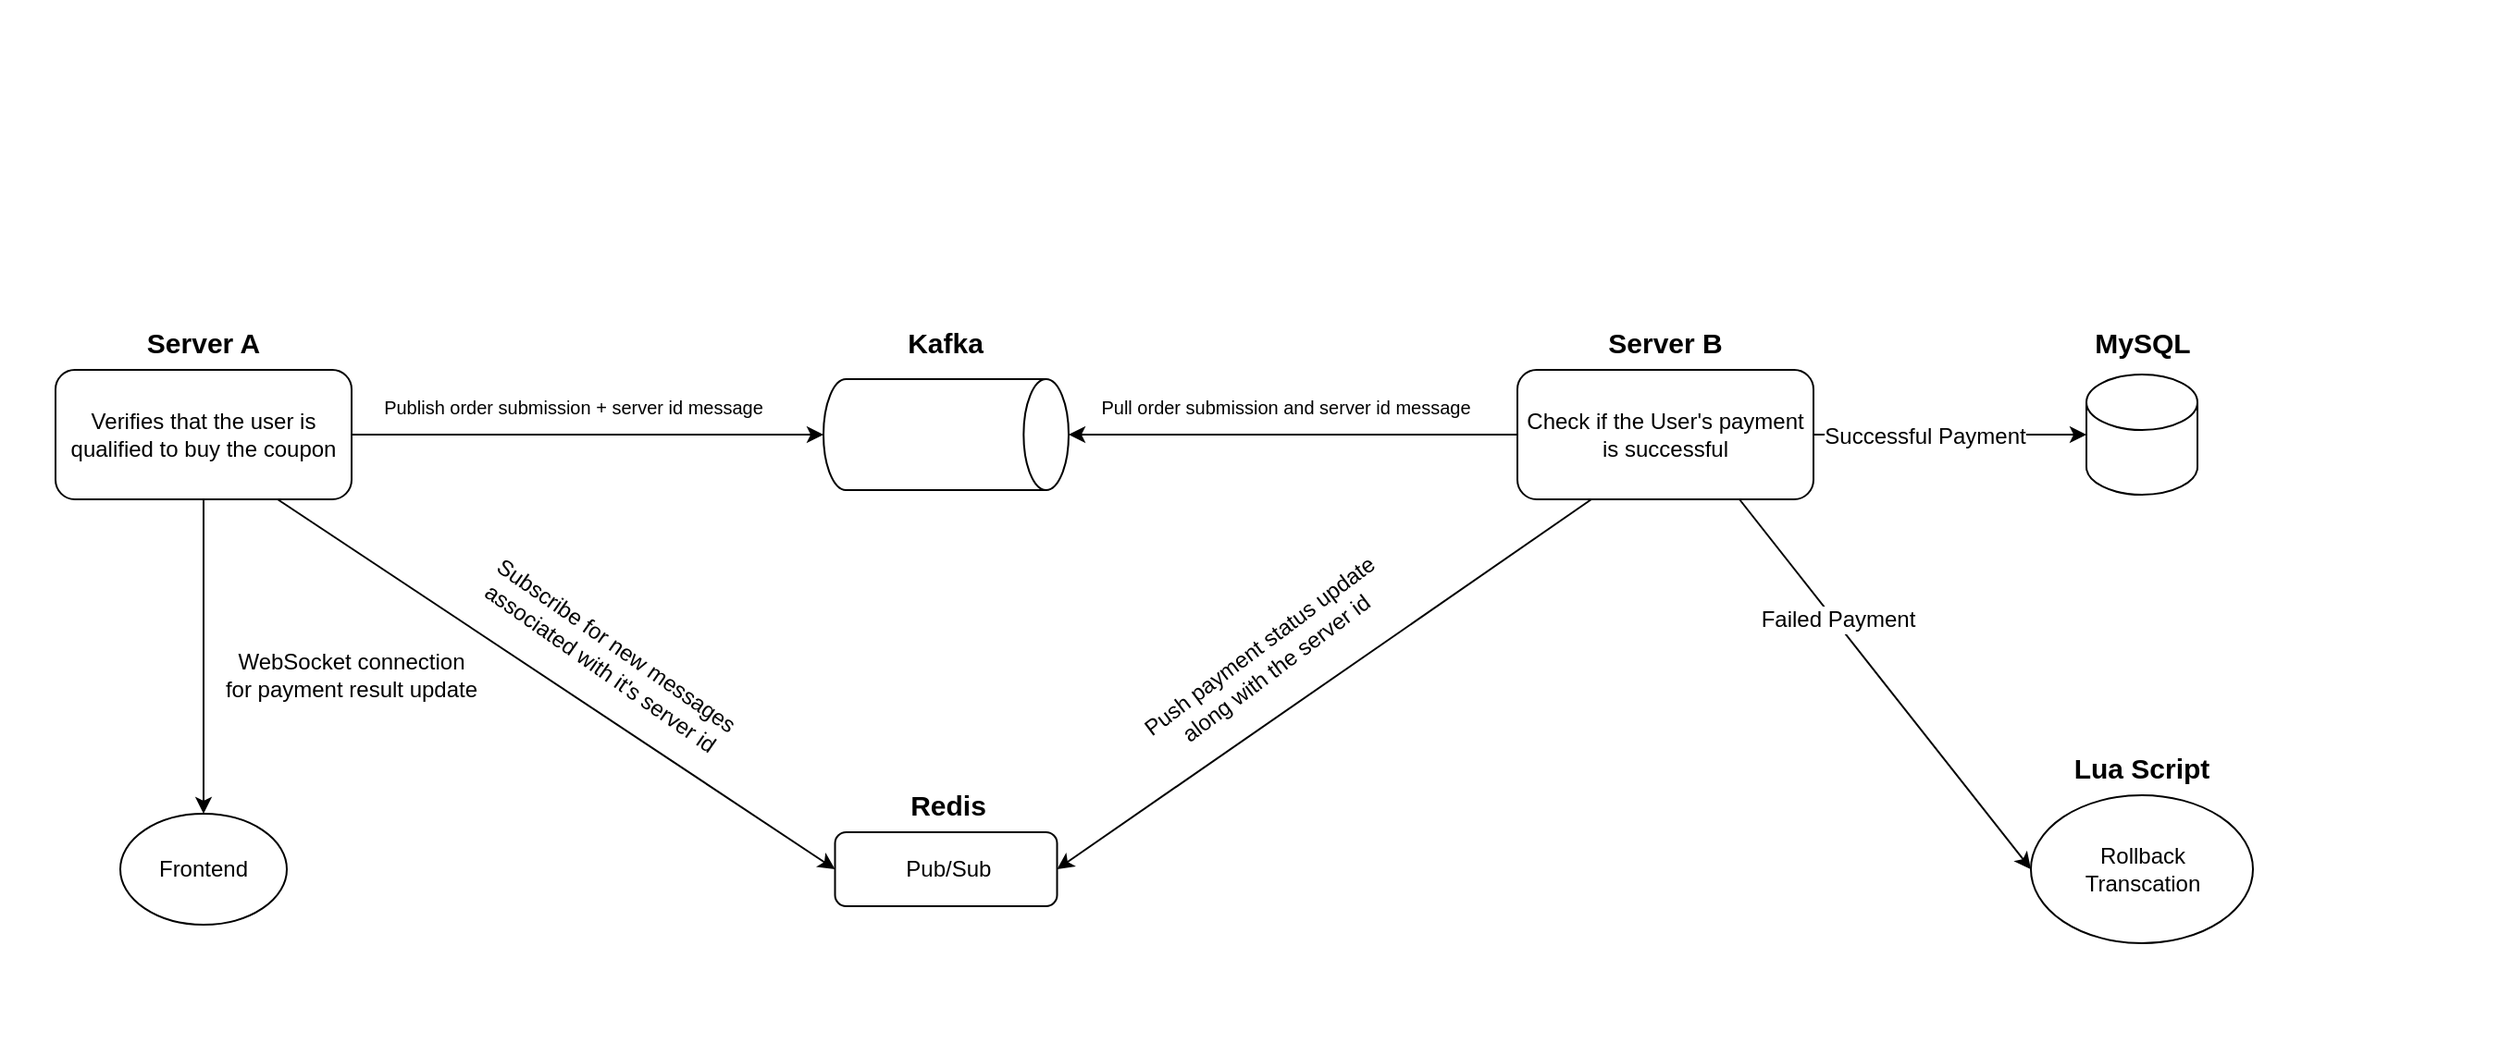 <mxfile version="24.7.17">
  <diagram id="C5RBs43oDa-KdzZeNtuy" name="Page-1">
    <mxGraphModel dx="1195" dy="697" grid="1" gridSize="10" guides="1" tooltips="1" connect="1" arrows="1" fold="1" page="1" pageScale="1" pageWidth="827" pageHeight="1169" math="0" shadow="0">
      <root>
        <mxCell id="WIyWlLk6GJQsqaUBKTNV-0" />
        <mxCell id="WIyWlLk6GJQsqaUBKTNV-1" parent="WIyWlLk6GJQsqaUBKTNV-0" />
        <mxCell id="Oz_AQFJUnqmZk5OM0nWv-2" value="" style="rounded=0;whiteSpace=wrap;html=1;fillColor=default;strokeColor=none;movable=0;resizable=0;rotatable=0;deletable=0;editable=0;locked=1;connectable=0;" vertex="1" parent="WIyWlLk6GJQsqaUBKTNV-1">
          <mxGeometry width="1350" height="570" as="geometry" />
        </mxCell>
        <mxCell id="Oz_AQFJUnqmZk5OM0nWv-17" style="edgeStyle=orthogonalEdgeStyle;rounded=0;orthogonalLoop=1;jettySize=auto;html=1;entryX=0.5;entryY=0;entryDx=0;entryDy=0;" edge="1" parent="WIyWlLk6GJQsqaUBKTNV-1" source="WIyWlLk6GJQsqaUBKTNV-3" target="Oz_AQFJUnqmZk5OM0nWv-14">
          <mxGeometry relative="1" as="geometry">
            <mxPoint x="130" y="300.0" as="targetPoint" />
          </mxGeometry>
        </mxCell>
        <mxCell id="Oz_AQFJUnqmZk5OM0nWv-18" style="rounded=0;orthogonalLoop=1;jettySize=auto;html=1;exitX=0.75;exitY=1;exitDx=0;exitDy=0;entryX=0;entryY=0.5;entryDx=0;entryDy=0;" edge="1" parent="WIyWlLk6GJQsqaUBKTNV-1" source="WIyWlLk6GJQsqaUBKTNV-3" target="WIyWlLk6GJQsqaUBKTNV-12">
          <mxGeometry relative="1" as="geometry" />
        </mxCell>
        <mxCell id="WIyWlLk6GJQsqaUBKTNV-3" value="Verifies that the user is qualified to buy the coupon" style="rounded=1;whiteSpace=wrap;html=1;fontSize=12;glass=0;strokeWidth=1;shadow=0;" parent="WIyWlLk6GJQsqaUBKTNV-1" vertex="1">
          <mxGeometry x="30" y="200" width="160" height="70" as="geometry" />
        </mxCell>
        <mxCell id="WIyWlLk6GJQsqaUBKTNV-12" value="&lt;font style=&quot;font-size: 12px;&quot;&gt;&amp;nbsp;Pub/Sub&lt;/font&gt;" style="rounded=1;whiteSpace=wrap;html=1;fontSize=12;glass=0;strokeWidth=1;shadow=0;" parent="WIyWlLk6GJQsqaUBKTNV-1" vertex="1">
          <mxGeometry x="451.25" y="450" width="120" height="40" as="geometry" />
        </mxCell>
        <mxCell id="Oz_AQFJUnqmZk5OM0nWv-20" style="rounded=0;orthogonalLoop=1;jettySize=auto;html=1;exitX=0.25;exitY=1;exitDx=0;exitDy=0;entryX=1;entryY=0.5;entryDx=0;entryDy=0;" edge="1" parent="WIyWlLk6GJQsqaUBKTNV-1" source="Oz_AQFJUnqmZk5OM0nWv-3" target="WIyWlLk6GJQsqaUBKTNV-12">
          <mxGeometry relative="1" as="geometry" />
        </mxCell>
        <mxCell id="Oz_AQFJUnqmZk5OM0nWv-28" style="rounded=0;orthogonalLoop=1;jettySize=auto;html=1;exitX=0.75;exitY=1;exitDx=0;exitDy=0;entryX=0;entryY=0.5;entryDx=0;entryDy=0;" edge="1" parent="WIyWlLk6GJQsqaUBKTNV-1" source="Oz_AQFJUnqmZk5OM0nWv-3" target="Oz_AQFJUnqmZk5OM0nWv-27">
          <mxGeometry relative="1" as="geometry" />
        </mxCell>
        <mxCell id="Oz_AQFJUnqmZk5OM0nWv-30" value="&lt;font style=&quot;font-size: 12px;&quot;&gt;Failed Payment&lt;/font&gt;" style="edgeLabel;html=1;align=center;verticalAlign=middle;resizable=0;points=[];" vertex="1" connectable="0" parent="Oz_AQFJUnqmZk5OM0nWv-28">
          <mxGeometry x="-0.345" y="1" relative="1" as="geometry">
            <mxPoint as="offset" />
          </mxGeometry>
        </mxCell>
        <mxCell id="Oz_AQFJUnqmZk5OM0nWv-3" value="Check if the User&#39;s payment is successful" style="rounded=1;whiteSpace=wrap;html=1;fontSize=12;glass=0;strokeWidth=1;shadow=0;" vertex="1" parent="WIyWlLk6GJQsqaUBKTNV-1">
          <mxGeometry x="820" y="200" width="160" height="70" as="geometry" />
        </mxCell>
        <mxCell id="Oz_AQFJUnqmZk5OM0nWv-4" value="&lt;b&gt;&lt;font style=&quot;font-size: 15px;&quot;&gt;Server A&lt;/font&gt;&lt;/b&gt;" style="text;html=1;align=center;verticalAlign=middle;whiteSpace=wrap;rounded=0;" vertex="1" parent="WIyWlLk6GJQsqaUBKTNV-1">
          <mxGeometry x="75" y="170" width="70" height="30" as="geometry" />
        </mxCell>
        <mxCell id="Oz_AQFJUnqmZk5OM0nWv-5" value="&lt;b&gt;&lt;font style=&quot;font-size: 15px;&quot;&gt;Server B&lt;/font&gt;&lt;/b&gt;" style="text;html=1;align=center;verticalAlign=middle;whiteSpace=wrap;rounded=0;" vertex="1" parent="WIyWlLk6GJQsqaUBKTNV-1">
          <mxGeometry x="865" y="170" width="70" height="30" as="geometry" />
        </mxCell>
        <mxCell id="Oz_AQFJUnqmZk5OM0nWv-7" value="" style="strokeWidth=1;html=1;shape=mxgraph.flowchart.direct_data;whiteSpace=wrap;" vertex="1" parent="WIyWlLk6GJQsqaUBKTNV-1">
          <mxGeometry x="445" y="205" width="132.5" height="60" as="geometry" />
        </mxCell>
        <mxCell id="Oz_AQFJUnqmZk5OM0nWv-9" style="edgeStyle=orthogonalEdgeStyle;rounded=0;orthogonalLoop=1;jettySize=auto;html=1;exitX=1;exitY=0.5;exitDx=0;exitDy=0;entryX=0;entryY=0.5;entryDx=0;entryDy=0;entryPerimeter=0;" edge="1" parent="WIyWlLk6GJQsqaUBKTNV-1" source="WIyWlLk6GJQsqaUBKTNV-3" target="Oz_AQFJUnqmZk5OM0nWv-7">
          <mxGeometry relative="1" as="geometry" />
        </mxCell>
        <mxCell id="Oz_AQFJUnqmZk5OM0nWv-10" value="&lt;font style=&quot;font-size: 10px;&quot;&gt;Publish order submission + server id&amp;nbsp;&lt;/font&gt;&lt;span style=&quot;font-size: 10px;&quot;&gt;message&lt;/span&gt;" style="text;html=1;align=center;verticalAlign=middle;whiteSpace=wrap;rounded=0;" vertex="1" parent="WIyWlLk6GJQsqaUBKTNV-1">
          <mxGeometry x="200" y="205" width="220" height="30" as="geometry" />
        </mxCell>
        <mxCell id="Oz_AQFJUnqmZk5OM0nWv-11" style="edgeStyle=orthogonalEdgeStyle;rounded=0;orthogonalLoop=1;jettySize=auto;html=1;exitX=0;exitY=0.5;exitDx=0;exitDy=0;entryX=1;entryY=0.5;entryDx=0;entryDy=0;entryPerimeter=0;" edge="1" parent="WIyWlLk6GJQsqaUBKTNV-1" source="Oz_AQFJUnqmZk5OM0nWv-3" target="Oz_AQFJUnqmZk5OM0nWv-7">
          <mxGeometry relative="1" as="geometry" />
        </mxCell>
        <mxCell id="Oz_AQFJUnqmZk5OM0nWv-12" value="&lt;font style=&quot;font-size: 10px;&quot;&gt;Pull order submission and server id&amp;nbsp;&lt;/font&gt;&lt;span style=&quot;font-size: 10px;&quot;&gt;message&lt;/span&gt;" style="text;html=1;align=center;verticalAlign=middle;whiteSpace=wrap;rounded=0;" vertex="1" parent="WIyWlLk6GJQsqaUBKTNV-1">
          <mxGeometry x="580" y="205" width="230" height="30" as="geometry" />
        </mxCell>
        <mxCell id="Oz_AQFJUnqmZk5OM0nWv-13" value="&lt;b&gt;&lt;font style=&quot;font-size: 15px;&quot;&gt;Redis&lt;/font&gt;&lt;/b&gt;" style="text;html=1;align=center;verticalAlign=middle;whiteSpace=wrap;rounded=0;" vertex="1" parent="WIyWlLk6GJQsqaUBKTNV-1">
          <mxGeometry x="445" y="420" width="135" height="30" as="geometry" />
        </mxCell>
        <mxCell id="Oz_AQFJUnqmZk5OM0nWv-14" value="Frontend" style="ellipse;whiteSpace=wrap;html=1;" vertex="1" parent="WIyWlLk6GJQsqaUBKTNV-1">
          <mxGeometry x="65" y="440" width="90" height="60" as="geometry" />
        </mxCell>
        <mxCell id="Oz_AQFJUnqmZk5OM0nWv-16" value="&lt;font style=&quot;font-size: 12px;&quot;&gt;WebSocket connection &lt;br&gt;for payment result update&lt;/font&gt;" style="text;html=1;align=center;verticalAlign=middle;whiteSpace=wrap;rounded=0;" vertex="1" parent="WIyWlLk6GJQsqaUBKTNV-1">
          <mxGeometry x="110" y="350" width="160" height="30" as="geometry" />
        </mxCell>
        <mxCell id="Oz_AQFJUnqmZk5OM0nWv-19" value="Subscribe for new messages associated with it&#39;s server id" style="text;html=1;align=center;verticalAlign=middle;whiteSpace=wrap;rounded=0;rotation=35;" vertex="1" parent="WIyWlLk6GJQsqaUBKTNV-1">
          <mxGeometry x="244" y="340" width="170" height="30" as="geometry" />
        </mxCell>
        <mxCell id="Oz_AQFJUnqmZk5OM0nWv-21" value="Push payment status update along with the server id" style="text;html=1;align=center;verticalAlign=middle;whiteSpace=wrap;rounded=0;rotation=-37;" vertex="1" parent="WIyWlLk6GJQsqaUBKTNV-1">
          <mxGeometry x="600" y="340" width="170" height="30" as="geometry" />
        </mxCell>
        <mxCell id="Oz_AQFJUnqmZk5OM0nWv-22" value="&lt;b&gt;&lt;font style=&quot;font-size: 15px;&quot;&gt;Kafka&lt;/font&gt;&lt;/b&gt;" style="text;html=1;align=center;verticalAlign=middle;whiteSpace=wrap;rounded=0;" vertex="1" parent="WIyWlLk6GJQsqaUBKTNV-1">
          <mxGeometry x="476.25" y="170" width="70" height="30" as="geometry" />
        </mxCell>
        <mxCell id="Oz_AQFJUnqmZk5OM0nWv-23" value="" style="shape=cylinder3;whiteSpace=wrap;html=1;boundedLbl=1;backgroundOutline=1;size=15;" vertex="1" parent="WIyWlLk6GJQsqaUBKTNV-1">
          <mxGeometry x="1127.5" y="202.5" width="60" height="65" as="geometry" />
        </mxCell>
        <mxCell id="Oz_AQFJUnqmZk5OM0nWv-24" value="&lt;b&gt;&lt;font style=&quot;font-size: 15px;&quot;&gt;MySQL&lt;/font&gt;&lt;/b&gt;" style="text;html=1;align=center;verticalAlign=middle;whiteSpace=wrap;rounded=0;" vertex="1" parent="WIyWlLk6GJQsqaUBKTNV-1">
          <mxGeometry x="1122.5" y="170" width="70" height="30" as="geometry" />
        </mxCell>
        <mxCell id="Oz_AQFJUnqmZk5OM0nWv-25" style="rounded=0;orthogonalLoop=1;jettySize=auto;html=1;exitX=1;exitY=0.5;exitDx=0;exitDy=0;entryX=0;entryY=0.5;entryDx=0;entryDy=0;entryPerimeter=0;" edge="1" parent="WIyWlLk6GJQsqaUBKTNV-1" source="Oz_AQFJUnqmZk5OM0nWv-3" target="Oz_AQFJUnqmZk5OM0nWv-23">
          <mxGeometry relative="1" as="geometry" />
        </mxCell>
        <mxCell id="Oz_AQFJUnqmZk5OM0nWv-26" value="&lt;font style=&quot;font-size: 12px;&quot;&gt;Successful Payment&lt;/font&gt;" style="edgeLabel;html=1;align=center;verticalAlign=middle;resizable=0;points=[];" vertex="1" connectable="0" parent="Oz_AQFJUnqmZk5OM0nWv-25">
          <mxGeometry x="-0.184" y="-1" relative="1" as="geometry">
            <mxPoint as="offset" />
          </mxGeometry>
        </mxCell>
        <mxCell id="Oz_AQFJUnqmZk5OM0nWv-27" value="Rollback &lt;br&gt;Transcation" style="ellipse;whiteSpace=wrap;html=1;" vertex="1" parent="WIyWlLk6GJQsqaUBKTNV-1">
          <mxGeometry x="1097.5" y="430" width="120" height="80" as="geometry" />
        </mxCell>
        <mxCell id="Oz_AQFJUnqmZk5OM0nWv-29" value="&lt;b&gt;&lt;font style=&quot;font-size: 15px;&quot;&gt;Lua Script&lt;/font&gt;&lt;/b&gt;" style="text;html=1;align=center;verticalAlign=middle;whiteSpace=wrap;rounded=0;" vertex="1" parent="WIyWlLk6GJQsqaUBKTNV-1">
          <mxGeometry x="1110" y="400" width="95" height="30" as="geometry" />
        </mxCell>
      </root>
    </mxGraphModel>
  </diagram>
</mxfile>
